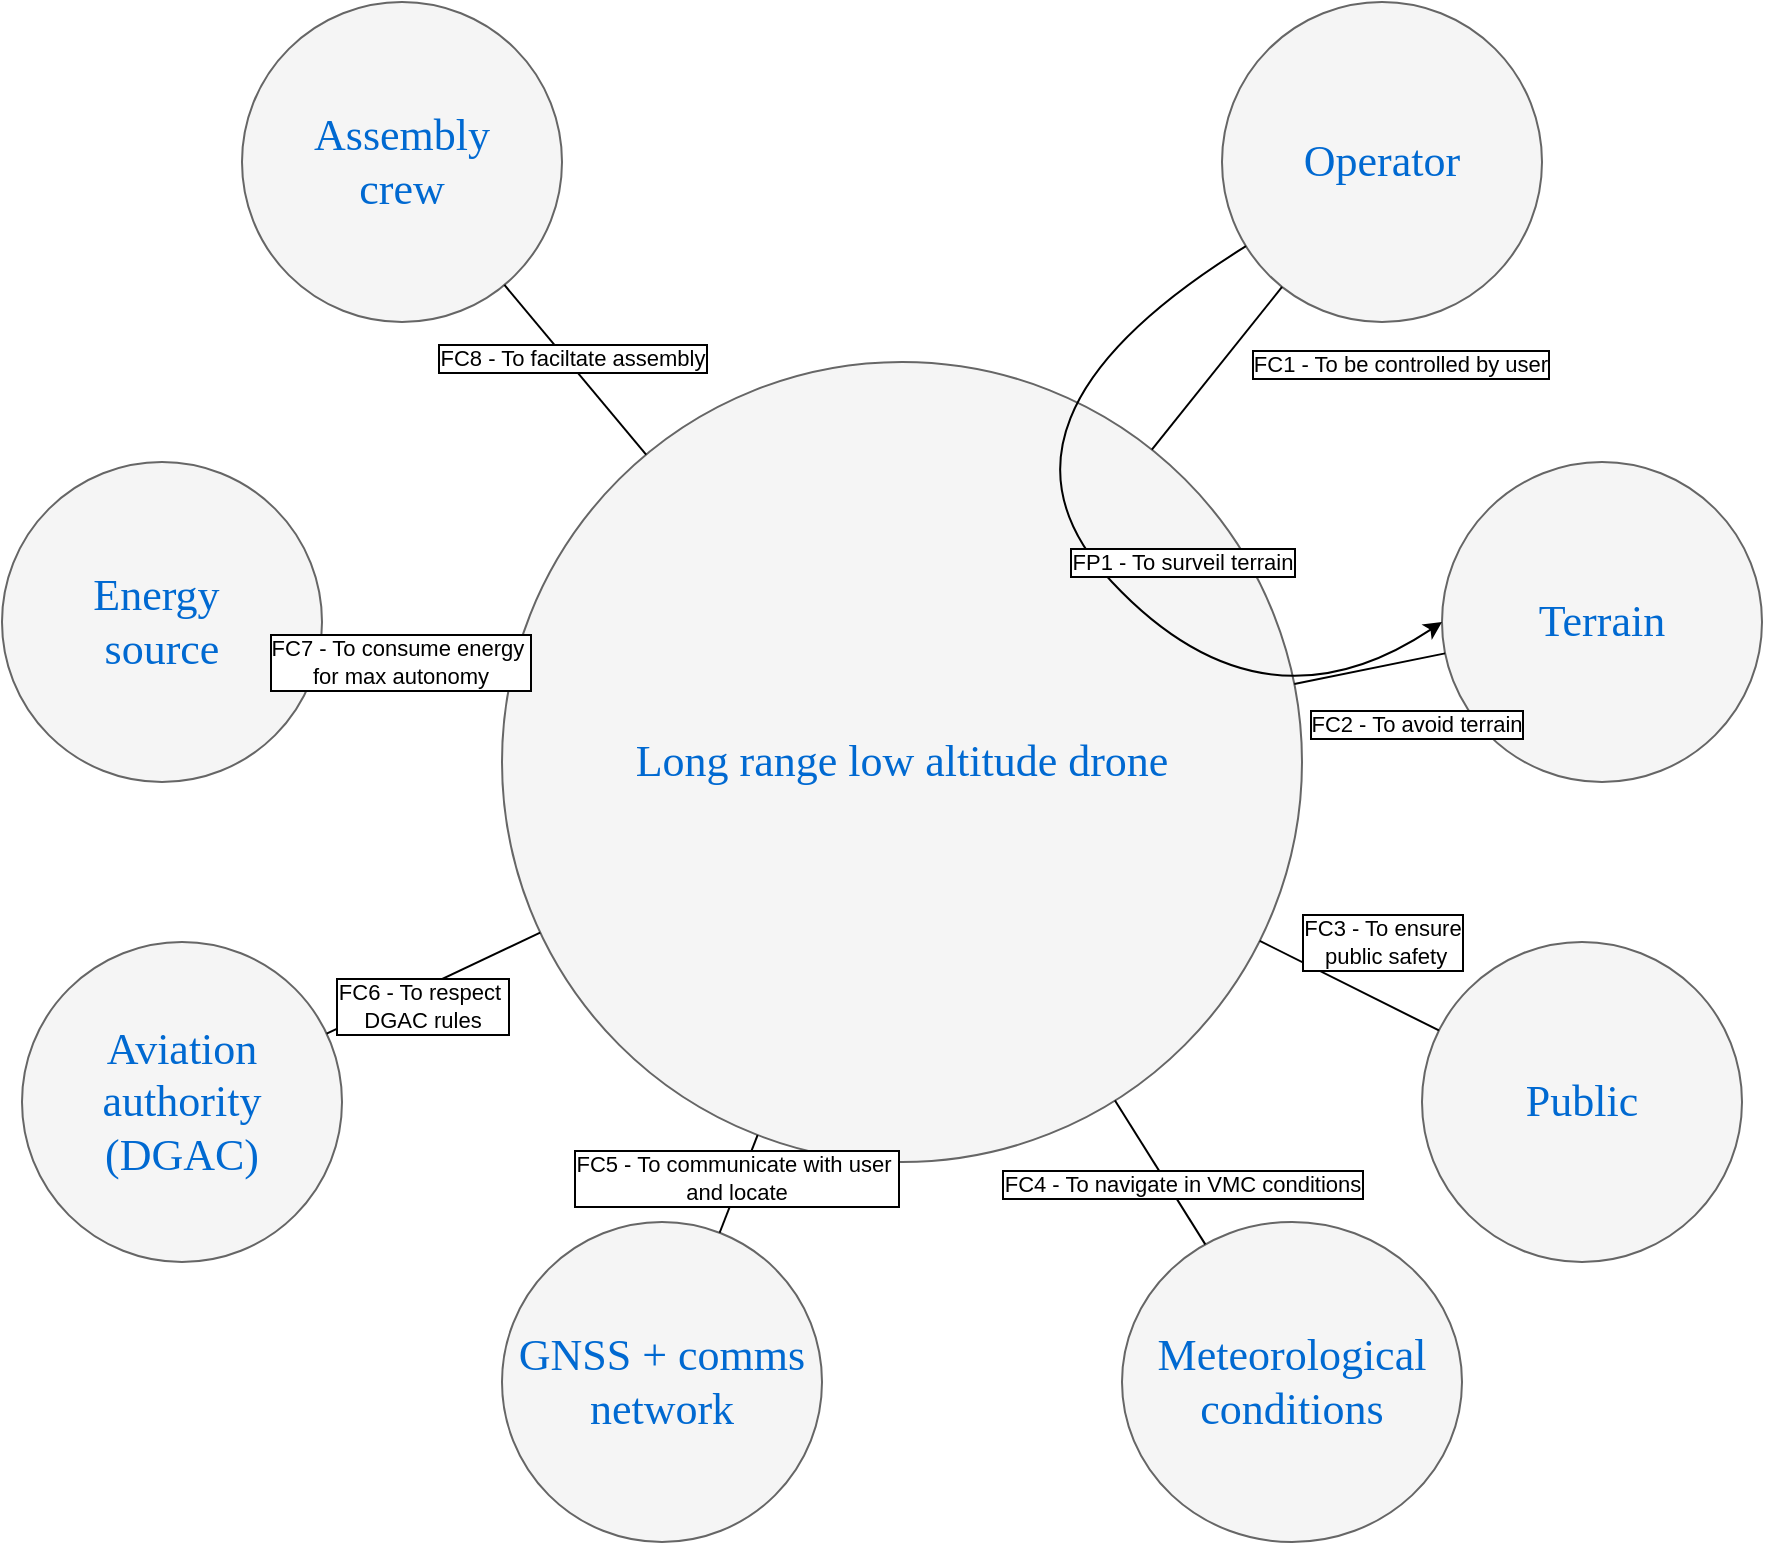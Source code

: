 <mxfile version="27.1.6">
  <diagram name="Page-1" id="dd472eb7-4b8b-5cd9-a60b-b15522922e76">
    <mxGraphModel dx="2058" dy="1112" grid="1" gridSize="10" guides="1" tooltips="1" connect="1" arrows="1" fold="1" page="1" pageScale="1" pageWidth="1100" pageHeight="850" background="none" math="0" shadow="0">
      <root>
        <mxCell id="0" />
        <mxCell id="1" parent="0" />
        <mxCell id="374e34682ed331ee-1" value="Long range low altitude drone" style="ellipse;whiteSpace=wrap;html=1;rounded=0;shadow=0;dashed=0;comic=0;fontFamily=Verdana;fontSize=22;fontColor=#0069D1;fillColor=#f5f5f5;strokeColor=#666666;" parent="1" vertex="1">
          <mxGeometry x="330" y="180" width="400" height="400" as="geometry" />
        </mxCell>
        <mxCell id="45236fa5f4b8e91a-1" value="Aviation authority (DGAC)" style="ellipse;whiteSpace=wrap;html=1;rounded=0;shadow=0;dashed=0;comic=0;fontFamily=Verdana;fontSize=22;fontColor=#0069D1;fillColor=#f5f5f5;strokeColor=#666666;" parent="1" vertex="1">
          <mxGeometry x="90" y="470" width="160" height="160" as="geometry" />
        </mxCell>
        <mxCell id="45236fa5f4b8e91a-2" value="Meteorological conditions" style="ellipse;whiteSpace=wrap;html=1;rounded=0;shadow=0;dashed=0;comic=0;fontFamily=Verdana;fontSize=22;fontColor=#0069D1;fillColor=#f5f5f5;strokeColor=#666666;" parent="1" vertex="1">
          <mxGeometry x="640" y="610" width="170" height="160" as="geometry" />
        </mxCell>
        <mxCell id="45236fa5f4b8e91a-3" value="Terrain" style="ellipse;whiteSpace=wrap;html=1;rounded=0;shadow=0;dashed=0;comic=0;fontFamily=Verdana;fontSize=22;fontColor=#0069D1;fillColor=#f5f5f5;strokeColor=#666666;" parent="1" vertex="1">
          <mxGeometry x="800" y="230" width="160" height="160" as="geometry" />
        </mxCell>
        <mxCell id="45236fa5f4b8e91a-6" value="Operator" style="ellipse;whiteSpace=wrap;html=1;rounded=0;shadow=0;dashed=0;comic=0;fontFamily=Verdana;fontSize=22;fontColor=#0069D1;fillColor=#f5f5f5;strokeColor=#666666;" parent="1" vertex="1">
          <mxGeometry x="690" width="160" height="160" as="geometry" />
        </mxCell>
        <mxCell id="45236fa5f4b8e91a-7" value="Public" style="ellipse;whiteSpace=wrap;html=1;rounded=0;shadow=0;dashed=0;comic=0;fontFamily=Verdana;fontSize=22;fontColor=#0069D1;fillColor=#f5f5f5;strokeColor=#666666;" parent="1" vertex="1">
          <mxGeometry x="790" y="470" width="160" height="160" as="geometry" />
        </mxCell>
        <mxCell id="45236fa5f4b8e91a-8" value="GNSS + comms network" style="ellipse;whiteSpace=wrap;html=1;rounded=0;shadow=0;dashed=0;comic=0;fontFamily=Verdana;fontSize=22;fontColor=#0069D1;fillColor=#f5f5f5;strokeColor=#666666;" parent="1" vertex="1">
          <mxGeometry x="330" y="610" width="160" height="160" as="geometry" />
        </mxCell>
        <mxCell id="oKaYiAEmEWJjuPTstY0G-3" value="" style="curved=1;endArrow=classic;html=1;rounded=0;entryX=0;entryY=0.5;entryDx=0;entryDy=0;" parent="1" source="45236fa5f4b8e91a-6" target="45236fa5f4b8e91a-3" edge="1">
          <mxGeometry width="50" height="50" relative="1" as="geometry">
            <mxPoint x="430" y="150" as="sourcePoint" />
            <mxPoint x="480" y="100" as="targetPoint" />
            <Array as="points">
              <mxPoint x="560" y="210" />
              <mxPoint x="710" y="370" />
            </Array>
          </mxGeometry>
        </mxCell>
        <mxCell id="oKaYiAEmEWJjuPTstY0G-4" value="FP1 - To surveil terrain" style="edgeLabel;html=1;align=center;verticalAlign=middle;resizable=0;points=[];labelBorderColor=default;" parent="oKaYiAEmEWJjuPTstY0G-3" vertex="1" connectable="0">
          <mxGeometry x="-0.167" y="10" relative="1" as="geometry">
            <mxPoint x="76" y="48" as="offset" />
          </mxGeometry>
        </mxCell>
        <mxCell id="oKaYiAEmEWJjuPTstY0G-5" value="" style="endArrow=none;html=1;rounded=0;" parent="1" source="374e34682ed331ee-1" target="45236fa5f4b8e91a-1" edge="1">
          <mxGeometry width="50" height="50" relative="1" as="geometry">
            <mxPoint x="530" y="490" as="sourcePoint" />
            <mxPoint x="580" y="440" as="targetPoint" />
          </mxGeometry>
        </mxCell>
        <mxCell id="oKaYiAEmEWJjuPTstY0G-16" value="FC6 - To respect&amp;nbsp;&lt;div&gt;DGAC rules&lt;/div&gt;" style="edgeLabel;html=1;align=center;verticalAlign=middle;resizable=0;points=[];labelBorderColor=default;" parent="oKaYiAEmEWJjuPTstY0G-5" vertex="1" connectable="0">
          <mxGeometry x="0.4" y="1" relative="1" as="geometry">
            <mxPoint x="15" as="offset" />
          </mxGeometry>
        </mxCell>
        <mxCell id="oKaYiAEmEWJjuPTstY0G-6" value="" style="endArrow=none;html=1;rounded=0;" parent="1" source="374e34682ed331ee-1" target="45236fa5f4b8e91a-6" edge="1">
          <mxGeometry width="50" height="50" relative="1" as="geometry">
            <mxPoint x="530" y="490" as="sourcePoint" />
            <mxPoint x="580" y="440" as="targetPoint" />
          </mxGeometry>
        </mxCell>
        <mxCell id="oKaYiAEmEWJjuPTstY0G-7" value="FC1 - To be controlled by user" style="edgeLabel;html=1;align=center;verticalAlign=middle;resizable=0;points=[];labelBorderColor=default;" parent="oKaYiAEmEWJjuPTstY0G-6" vertex="1" connectable="0">
          <mxGeometry x="0.356" y="-2" relative="1" as="geometry">
            <mxPoint x="78" y="11" as="offset" />
          </mxGeometry>
        </mxCell>
        <mxCell id="oKaYiAEmEWJjuPTstY0G-8" value="" style="endArrow=none;html=1;rounded=0;" parent="1" source="374e34682ed331ee-1" target="45236fa5f4b8e91a-3" edge="1">
          <mxGeometry width="50" height="50" relative="1" as="geometry">
            <mxPoint x="890" y="440" as="sourcePoint" />
            <mxPoint x="890" y="350" as="targetPoint" />
          </mxGeometry>
        </mxCell>
        <mxCell id="oKaYiAEmEWJjuPTstY0G-9" value="FC2 - To avoid terrain" style="edgeLabel;html=1;align=center;verticalAlign=middle;resizable=0;points=[];labelBorderColor=default;" parent="oKaYiAEmEWJjuPTstY0G-8" vertex="1" connectable="0">
          <mxGeometry x="0.356" y="-2" relative="1" as="geometry">
            <mxPoint x="9" y="28" as="offset" />
          </mxGeometry>
        </mxCell>
        <mxCell id="oKaYiAEmEWJjuPTstY0G-10" value="" style="endArrow=none;html=1;rounded=0;" parent="1" source="45236fa5f4b8e91a-7" target="374e34682ed331ee-1" edge="1">
          <mxGeometry width="50" height="50" relative="1" as="geometry">
            <mxPoint x="530" y="490" as="sourcePoint" />
            <mxPoint x="580" y="440" as="targetPoint" />
          </mxGeometry>
        </mxCell>
        <mxCell id="oKaYiAEmEWJjuPTstY0G-13" value="FC3 - To ensure&lt;div&gt;&amp;nbsp;public safety&lt;/div&gt;" style="edgeLabel;html=1;align=center;verticalAlign=middle;resizable=0;points=[];labelBorderColor=default;" parent="oKaYiAEmEWJjuPTstY0G-10" vertex="1" connectable="0">
          <mxGeometry x="0.26" y="2" relative="1" as="geometry">
            <mxPoint x="29" y="-18" as="offset" />
          </mxGeometry>
        </mxCell>
        <mxCell id="oKaYiAEmEWJjuPTstY0G-11" value="" style="endArrow=none;html=1;rounded=0;" parent="1" source="45236fa5f4b8e91a-2" target="374e34682ed331ee-1" edge="1">
          <mxGeometry width="50" height="50" relative="1" as="geometry">
            <mxPoint x="530" y="760" as="sourcePoint" />
            <mxPoint x="580" y="710" as="targetPoint" />
          </mxGeometry>
        </mxCell>
        <mxCell id="oKaYiAEmEWJjuPTstY0G-14" value="FC4 - To navigate in VMC conditions" style="edgeLabel;html=1;align=center;verticalAlign=middle;resizable=0;points=[];labelBorderColor=default;" parent="oKaYiAEmEWJjuPTstY0G-11" vertex="1" connectable="0">
          <mxGeometry x="0.489" y="-1" relative="1" as="geometry">
            <mxPoint x="21" y="23" as="offset" />
          </mxGeometry>
        </mxCell>
        <mxCell id="oKaYiAEmEWJjuPTstY0G-12" value="" style="endArrow=none;html=1;rounded=0;" parent="1" source="45236fa5f4b8e91a-8" target="374e34682ed331ee-1" edge="1">
          <mxGeometry width="50" height="50" relative="1" as="geometry">
            <mxPoint x="330" y="600" as="sourcePoint" />
            <mxPoint x="380" y="550" as="targetPoint" />
          </mxGeometry>
        </mxCell>
        <mxCell id="oKaYiAEmEWJjuPTstY0G-15" value="FC5 - To communicate with user&amp;nbsp;&lt;div&gt;and locate&lt;/div&gt;" style="edgeLabel;html=1;align=center;verticalAlign=middle;resizable=0;points=[];labelBorderColor=default;" parent="oKaYiAEmEWJjuPTstY0G-12" vertex="1" connectable="0">
          <mxGeometry x="0.061" y="3" relative="1" as="geometry">
            <mxPoint x="1" as="offset" />
          </mxGeometry>
        </mxCell>
        <mxCell id="oKaYiAEmEWJjuPTstY0G-17" value="Energy&amp;nbsp;&lt;div&gt;source&lt;/div&gt;" style="ellipse;whiteSpace=wrap;html=1;rounded=0;shadow=0;dashed=0;comic=0;fontFamily=Verdana;fontSize=22;fontColor=#0069D1;fillColor=#f5f5f5;strokeColor=#666666;" parent="1" vertex="1">
          <mxGeometry x="80" y="230" width="160" height="160" as="geometry" />
        </mxCell>
        <mxCell id="oKaYiAEmEWJjuPTstY0G-18" value="Assembly&lt;div&gt;crew&lt;/div&gt;" style="ellipse;whiteSpace=wrap;html=1;rounded=0;shadow=0;dashed=0;comic=0;fontFamily=Verdana;fontSize=22;fontColor=#0069D1;fillColor=#f5f5f5;strokeColor=#666666;" parent="1" vertex="1">
          <mxGeometry x="200" width="160" height="160" as="geometry" />
        </mxCell>
        <mxCell id="oKaYiAEmEWJjuPTstY0G-19" value="" style="endArrow=none;html=1;rounded=0;" parent="1" source="374e34682ed331ee-1" target="oKaYiAEmEWJjuPTstY0G-17" edge="1">
          <mxGeometry width="50" height="50" relative="1" as="geometry">
            <mxPoint x="530" y="490" as="sourcePoint" />
            <mxPoint x="580" y="440" as="targetPoint" />
          </mxGeometry>
        </mxCell>
        <mxCell id="oKaYiAEmEWJjuPTstY0G-21" value="FC7 - To consume energy&amp;nbsp;&lt;div&gt;for max autonomy&lt;/div&gt;" style="edgeLabel;html=1;align=center;verticalAlign=middle;resizable=0;points=[];labelBorderColor=default;" parent="oKaYiAEmEWJjuPTstY0G-19" vertex="1" connectable="0">
          <mxGeometry x="0.162" y="-3" relative="1" as="geometry">
            <mxPoint as="offset" />
          </mxGeometry>
        </mxCell>
        <mxCell id="oKaYiAEmEWJjuPTstY0G-20" value="" style="endArrow=none;html=1;rounded=0;" parent="1" source="374e34682ed331ee-1" target="oKaYiAEmEWJjuPTstY0G-18" edge="1">
          <mxGeometry width="50" height="50" relative="1" as="geometry">
            <mxPoint x="530" y="490" as="sourcePoint" />
            <mxPoint x="580" y="440" as="targetPoint" />
          </mxGeometry>
        </mxCell>
        <mxCell id="oKaYiAEmEWJjuPTstY0G-22" value="FC8 - To faciltate assembly" style="edgeLabel;html=1;align=center;verticalAlign=middle;resizable=0;points=[];labelBorderColor=default;" parent="oKaYiAEmEWJjuPTstY0G-20" vertex="1" connectable="0">
          <mxGeometry x="0.101" y="-2" relative="1" as="geometry">
            <mxPoint as="offset" />
          </mxGeometry>
        </mxCell>
      </root>
    </mxGraphModel>
  </diagram>
</mxfile>

